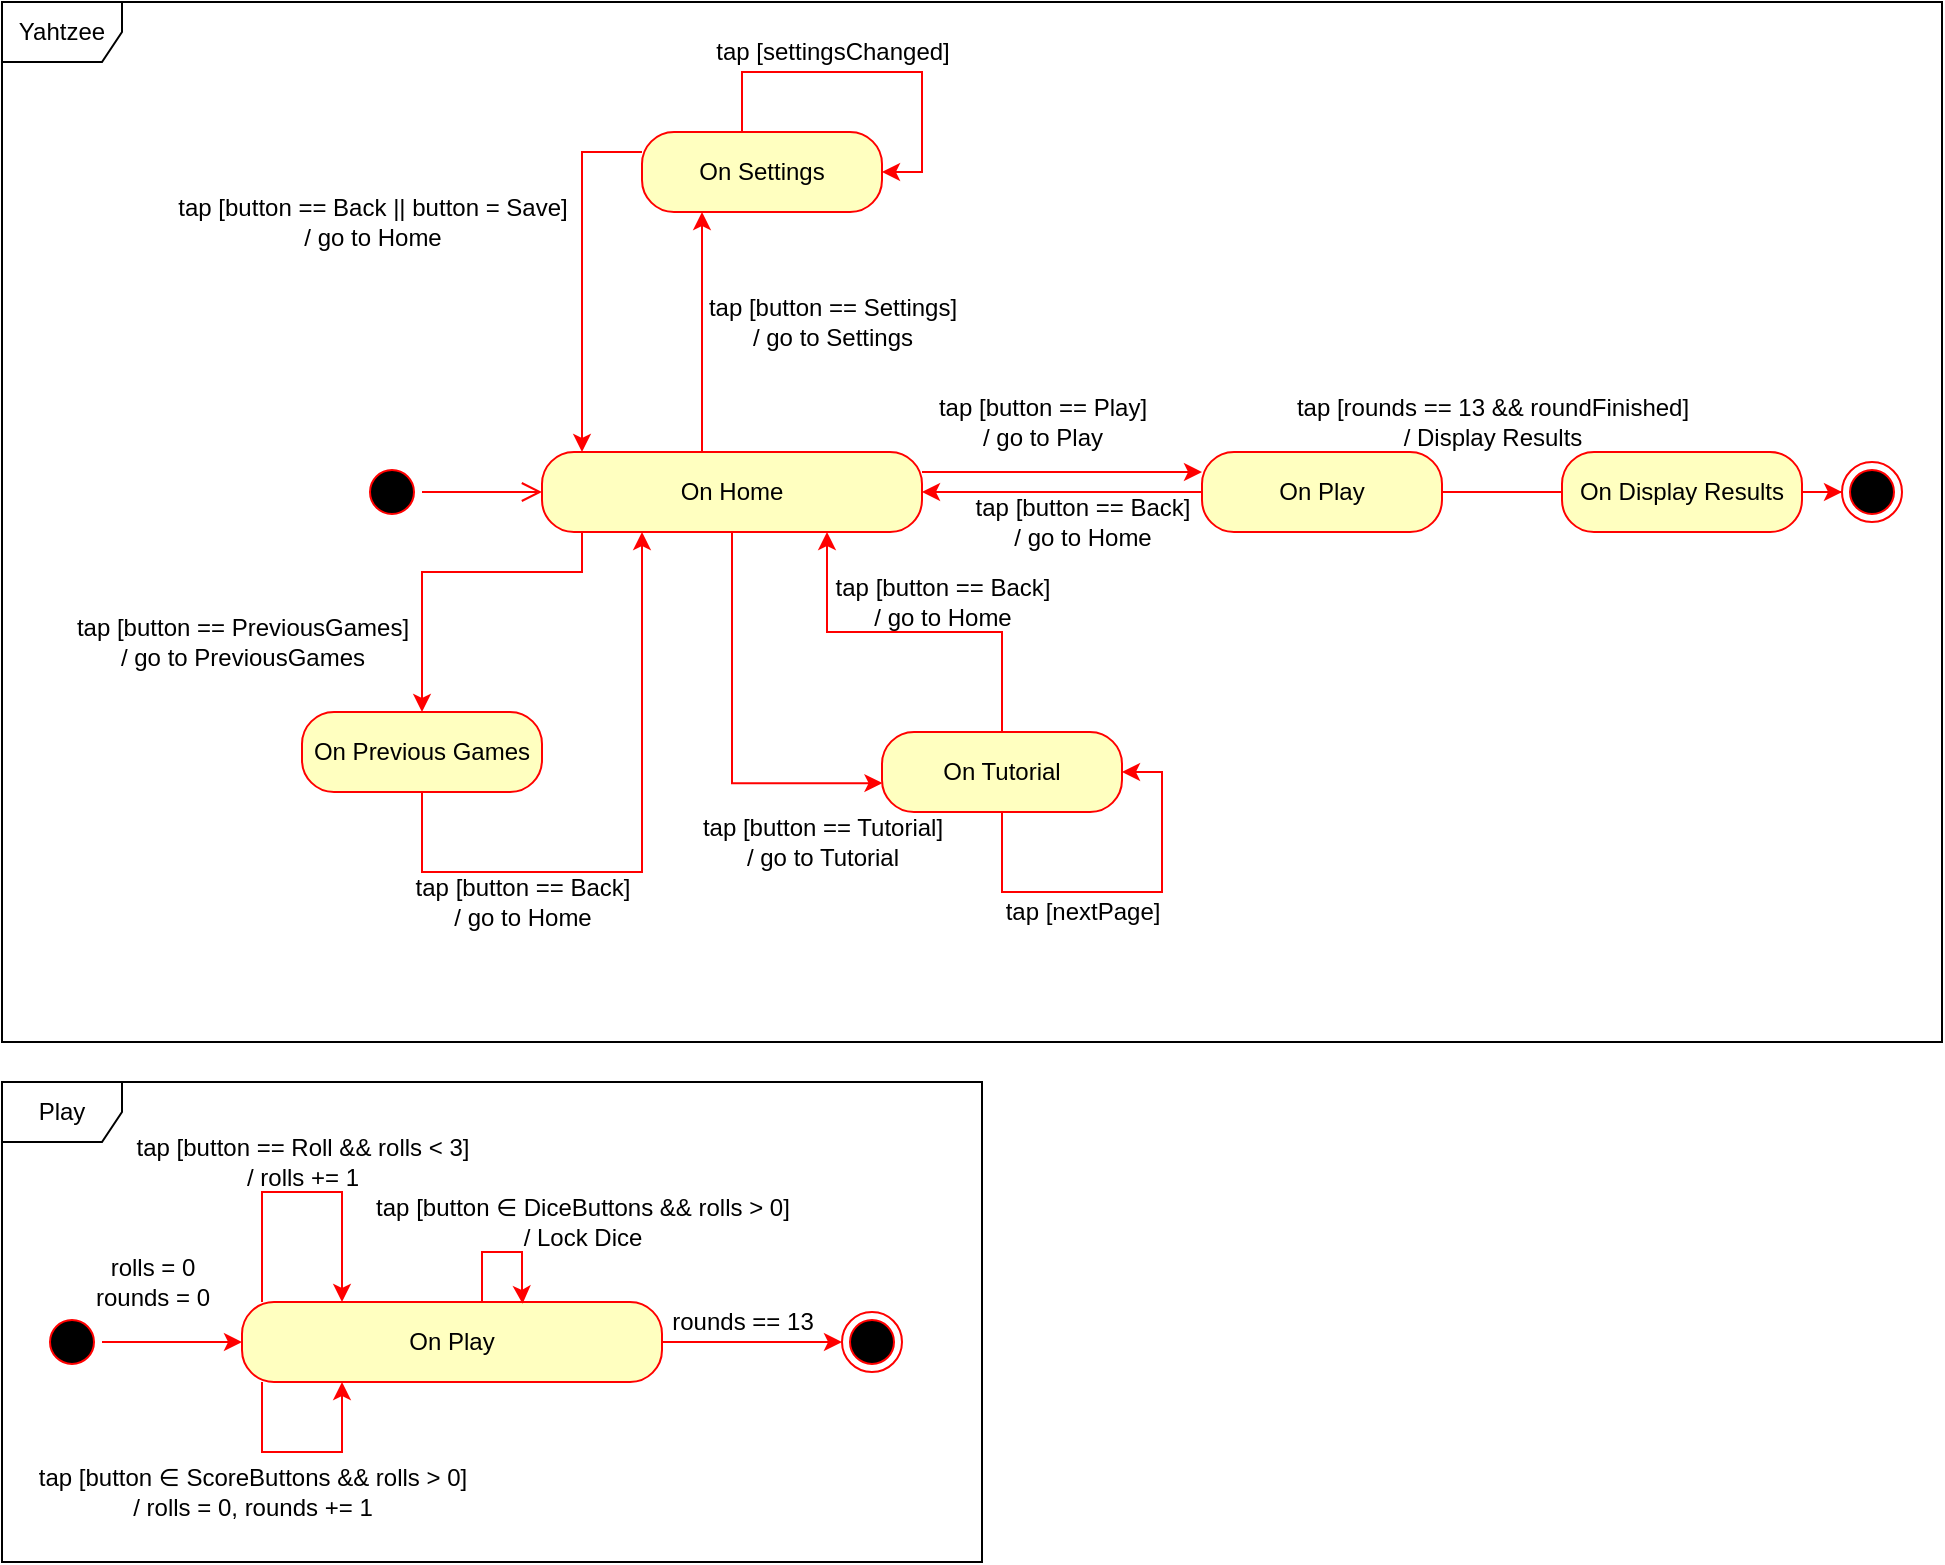 <mxfile version="19.0.3" type="device"><diagram name="Page-1" id="58cdce13-f638-feb5-8d6f-7d28b1aa9fa0"><mxGraphModel dx="1422" dy="1707" grid="1" gridSize="10" guides="1" tooltips="1" connect="1" arrows="1" fold="1" page="1" pageScale="1" pageWidth="1100" pageHeight="850" background="none" math="0" shadow="0"><root><mxCell id="0"/><mxCell id="1" parent="0"/><mxCell id="PGEAeUygdj9v4tXe2RJQ-1" value="" style="ellipse;html=1;shape=startState;fillColor=#000000;strokeColor=#ff0000;" parent="1" vertex="1"><mxGeometry x="220" y="-605" width="30" height="30" as="geometry"/></mxCell><mxCell id="PGEAeUygdj9v4tXe2RJQ-2" value="" style="edgeStyle=orthogonalEdgeStyle;html=1;verticalAlign=bottom;endArrow=open;endSize=8;strokeColor=#ff0000;rounded=0;" parent="1" source="PGEAeUygdj9v4tXe2RJQ-1" target="PGEAeUygdj9v4tXe2RJQ-5" edge="1"><mxGeometry relative="1" as="geometry"><mxPoint x="375" y="-560" as="targetPoint"/></mxGeometry></mxCell><mxCell id="PGEAeUygdj9v4tXe2RJQ-24" style="edgeStyle=orthogonalEdgeStyle;rounded=0;orthogonalLoop=1;jettySize=auto;html=1;strokeColor=#FF0000;entryX=0.5;entryY=0;entryDx=0;entryDy=0;" parent="1" source="PGEAeUygdj9v4tXe2RJQ-5" target="PGEAeUygdj9v4tXe2RJQ-9" edge="1"><mxGeometry relative="1" as="geometry"><mxPoint x="320" y="-510" as="targetPoint"/><Array as="points"><mxPoint x="330" y="-550"/><mxPoint x="250" y="-550"/></Array></mxGeometry></mxCell><mxCell id="PGEAeUygdj9v4tXe2RJQ-27" style="edgeStyle=orthogonalEdgeStyle;rounded=0;orthogonalLoop=1;jettySize=auto;html=1;strokeColor=#FF0000;" parent="1" source="PGEAeUygdj9v4tXe2RJQ-5" target="PGEAeUygdj9v4tXe2RJQ-7" edge="1"><mxGeometry relative="1" as="geometry"><Array as="points"><mxPoint x="390" y="-650"/><mxPoint x="390" y="-650"/></Array></mxGeometry></mxCell><mxCell id="PGEAeUygdj9v4tXe2RJQ-33" style="edgeStyle=orthogonalEdgeStyle;rounded=0;orthogonalLoop=1;jettySize=auto;html=1;entryX=0.002;entryY=0.639;entryDx=0;entryDy=0;entryPerimeter=0;strokeColor=#FF0000;" parent="1" source="PGEAeUygdj9v4tXe2RJQ-5" target="PGEAeUygdj9v4tXe2RJQ-14" edge="1"><mxGeometry relative="1" as="geometry"/></mxCell><mxCell id="PGEAeUygdj9v4tXe2RJQ-40" style="edgeStyle=orthogonalEdgeStyle;rounded=0;orthogonalLoop=1;jettySize=auto;html=1;strokeColor=#FF0000;" parent="1" source="PGEAeUygdj9v4tXe2RJQ-5" target="PGEAeUygdj9v4tXe2RJQ-38" edge="1"><mxGeometry relative="1" as="geometry"><Array as="points"><mxPoint x="570" y="-600"/><mxPoint x="570" y="-600"/></Array></mxGeometry></mxCell><mxCell id="PGEAeUygdj9v4tXe2RJQ-5" value="On Home" style="rounded=1;whiteSpace=wrap;html=1;arcSize=40;fontColor=#000000;fillColor=#ffffc0;strokeColor=#ff0000;" parent="1" vertex="1"><mxGeometry x="310" y="-610" width="190" height="40" as="geometry"/></mxCell><mxCell id="PGEAeUygdj9v4tXe2RJQ-28" style="edgeStyle=orthogonalEdgeStyle;rounded=0;orthogonalLoop=1;jettySize=auto;html=1;strokeColor=#FF0000;" parent="1" source="PGEAeUygdj9v4tXe2RJQ-7" target="PGEAeUygdj9v4tXe2RJQ-5" edge="1"><mxGeometry relative="1" as="geometry"><Array as="points"><mxPoint x="330" y="-760"/></Array></mxGeometry></mxCell><mxCell id="PGEAeUygdj9v4tXe2RJQ-29" style="edgeStyle=orthogonalEdgeStyle;rounded=0;orthogonalLoop=1;jettySize=auto;html=1;strokeColor=#FF0000;entryX=1;entryY=0.5;entryDx=0;entryDy=0;" parent="1" source="PGEAeUygdj9v4tXe2RJQ-7" target="PGEAeUygdj9v4tXe2RJQ-7" edge="1"><mxGeometry relative="1" as="geometry"><mxPoint x="480" y="-800" as="targetPoint"/><Array as="points"><mxPoint x="410" y="-800"/><mxPoint x="500" y="-800"/><mxPoint x="500" y="-750"/></Array></mxGeometry></mxCell><mxCell id="PGEAeUygdj9v4tXe2RJQ-7" value="On Settings" style="rounded=1;whiteSpace=wrap;html=1;arcSize=40;fontColor=#000000;fillColor=#ffffc0;strokeColor=#ff0000;" parent="1" vertex="1"><mxGeometry x="360" y="-770" width="120" height="40" as="geometry"/></mxCell><mxCell id="PGEAeUygdj9v4tXe2RJQ-25" style="edgeStyle=orthogonalEdgeStyle;rounded=0;orthogonalLoop=1;jettySize=auto;html=1;strokeColor=#FF0000;" parent="1" source="PGEAeUygdj9v4tXe2RJQ-9" target="PGEAeUygdj9v4tXe2RJQ-5" edge="1"><mxGeometry relative="1" as="geometry"><Array as="points"><mxPoint x="250" y="-400"/><mxPoint x="360" y="-400"/></Array></mxGeometry></mxCell><mxCell id="PGEAeUygdj9v4tXe2RJQ-9" value="On Previous Games" style="rounded=1;whiteSpace=wrap;html=1;arcSize=40;fontColor=#000000;fillColor=#ffffc0;strokeColor=#ff0000;" parent="1" vertex="1"><mxGeometry x="190" y="-480" width="120" height="40" as="geometry"/></mxCell><mxCell id="PGEAeUygdj9v4tXe2RJQ-35" style="edgeStyle=orthogonalEdgeStyle;rounded=0;orthogonalLoop=1;jettySize=auto;html=1;entryX=0.75;entryY=1;entryDx=0;entryDy=0;strokeColor=#FF0000;" parent="1" source="PGEAeUygdj9v4tXe2RJQ-14" target="PGEAeUygdj9v4tXe2RJQ-5" edge="1"><mxGeometry relative="1" as="geometry"/></mxCell><mxCell id="PGEAeUygdj9v4tXe2RJQ-14" value="On Tutorial" style="rounded=1;whiteSpace=wrap;html=1;arcSize=40;fontColor=#000000;fillColor=#ffffc0;strokeColor=#ff0000;" parent="1" vertex="1"><mxGeometry x="480" y="-470" width="120" height="40" as="geometry"/></mxCell><mxCell id="PGEAeUygdj9v4tXe2RJQ-19" value="tap [button == Settings] &lt;br&gt;/ go to Settings" style="text;html=1;align=center;verticalAlign=middle;resizable=0;points=[];autosize=1;strokeColor=none;fillColor=none;" parent="1" vertex="1"><mxGeometry x="385" y="-690" width="140" height="30" as="geometry"/></mxCell><mxCell id="PGEAeUygdj9v4tXe2RJQ-21" value="tap [button == Back || button = Save] &lt;br&gt;/ go to Home" style="text;html=1;align=center;verticalAlign=middle;resizable=0;points=[];autosize=1;strokeColor=none;fillColor=none;" parent="1" vertex="1"><mxGeometry x="120" y="-740" width="210" height="30" as="geometry"/></mxCell><mxCell id="PGEAeUygdj9v4tXe2RJQ-22" value="tap [settingsChanged]" style="text;html=1;align=center;verticalAlign=middle;resizable=0;points=[];autosize=1;strokeColor=none;fillColor=none;" parent="1" vertex="1"><mxGeometry x="390" y="-820" width="130" height="20" as="geometry"/></mxCell><mxCell id="PGEAeUygdj9v4tXe2RJQ-30" value="tap [button == PreviousGames] &lt;br&gt;/ go to PreviousGames" style="text;html=1;align=center;verticalAlign=middle;resizable=0;points=[];autosize=1;strokeColor=none;fillColor=none;" parent="1" vertex="1"><mxGeometry x="70" y="-530" width="180" height="30" as="geometry"/></mxCell><mxCell id="PGEAeUygdj9v4tXe2RJQ-31" value="tap [button == Back] &lt;br&gt;/ go to Home" style="text;html=1;align=center;verticalAlign=middle;resizable=0;points=[];autosize=1;strokeColor=none;fillColor=none;" parent="1" vertex="1"><mxGeometry x="240" y="-400" width="120" height="30" as="geometry"/></mxCell><mxCell id="PGEAeUygdj9v4tXe2RJQ-34" value="tap [button == Tutorial] &lt;br&gt;/ go to Tutorial" style="text;html=1;align=center;verticalAlign=middle;resizable=0;points=[];autosize=1;strokeColor=none;fillColor=none;" parent="1" vertex="1"><mxGeometry x="380" y="-430" width="140" height="30" as="geometry"/></mxCell><mxCell id="PGEAeUygdj9v4tXe2RJQ-37" value="tap [button == Back] &lt;br&gt;/ go to Home" style="text;html=1;align=center;verticalAlign=middle;resizable=0;points=[];autosize=1;strokeColor=none;fillColor=none;" parent="1" vertex="1"><mxGeometry x="450" y="-550" width="120" height="30" as="geometry"/></mxCell><mxCell id="PGEAeUygdj9v4tXe2RJQ-43" style="edgeStyle=orthogonalEdgeStyle;rounded=0;orthogonalLoop=1;jettySize=auto;html=1;entryX=1;entryY=0.5;entryDx=0;entryDy=0;strokeColor=#FF0000;" parent="1" source="PGEAeUygdj9v4tXe2RJQ-38" target="PGEAeUygdj9v4tXe2RJQ-5" edge="1"><mxGeometry relative="1" as="geometry"><Array as="points"><mxPoint x="570" y="-590"/><mxPoint x="570" y="-590"/></Array></mxGeometry></mxCell><mxCell id="PGEAeUygdj9v4tXe2RJQ-46" style="edgeStyle=orthogonalEdgeStyle;rounded=0;orthogonalLoop=1;jettySize=auto;html=1;strokeColor=#FF0000;" parent="1" source="PGEAeUygdj9v4tXe2RJQ-38" edge="1"><mxGeometry relative="1" as="geometry"><mxPoint x="830" y="-590" as="targetPoint"/></mxGeometry></mxCell><mxCell id="PGEAeUygdj9v4tXe2RJQ-38" value="On Play" style="rounded=1;whiteSpace=wrap;html=1;arcSize=40;fontColor=#000000;fillColor=#ffffc0;strokeColor=#ff0000;" parent="1" vertex="1"><mxGeometry x="640" y="-610" width="120" height="40" as="geometry"/></mxCell><mxCell id="PGEAeUygdj9v4tXe2RJQ-42" value="tap [button == Play] &lt;br&gt;/ go to Play" style="text;html=1;align=center;verticalAlign=middle;resizable=0;points=[];autosize=1;strokeColor=none;fillColor=none;" parent="1" vertex="1"><mxGeometry x="500" y="-640" width="120" height="30" as="geometry"/></mxCell><mxCell id="PGEAeUygdj9v4tXe2RJQ-44" value="tap [button == Back] &lt;br&gt;/ go to Home" style="text;html=1;align=center;verticalAlign=middle;resizable=0;points=[];autosize=1;strokeColor=none;fillColor=none;" parent="1" vertex="1"><mxGeometry x="520" y="-590" width="120" height="30" as="geometry"/></mxCell><mxCell id="PGEAeUygdj9v4tXe2RJQ-50" style="edgeStyle=orthogonalEdgeStyle;rounded=0;orthogonalLoop=1;jettySize=auto;html=1;entryX=0;entryY=0.5;entryDx=0;entryDy=0;strokeColor=#FF0000;" parent="1" source="PGEAeUygdj9v4tXe2RJQ-47" target="PGEAeUygdj9v4tXe2RJQ-49" edge="1"><mxGeometry relative="1" as="geometry"/></mxCell><mxCell id="PGEAeUygdj9v4tXe2RJQ-47" value="On Display Results" style="rounded=1;whiteSpace=wrap;html=1;arcSize=40;fontColor=#000000;fillColor=#ffffc0;strokeColor=#ff0000;" parent="1" vertex="1"><mxGeometry x="820" y="-610" width="120" height="40" as="geometry"/></mxCell><mxCell id="PGEAeUygdj9v4tXe2RJQ-49" value="" style="ellipse;html=1;shape=endState;fillColor=#000000;strokeColor=#ff0000;" parent="1" vertex="1"><mxGeometry x="960" y="-605" width="30" height="30" as="geometry"/></mxCell><mxCell id="PGEAeUygdj9v4tXe2RJQ-51" value="tap [rounds == 13 &amp;amp;&amp;amp; roundFinished] &lt;br&gt;/ Display Results" style="text;html=1;align=center;verticalAlign=middle;resizable=0;points=[];autosize=1;strokeColor=none;fillColor=none;" parent="1" vertex="1"><mxGeometry x="680" y="-640" width="210" height="30" as="geometry"/></mxCell><mxCell id="_z_igdhSdqP0KDA7rZ_S-1" value="Yahtzee" style="shape=umlFrame;whiteSpace=wrap;html=1;" parent="1" vertex="1"><mxGeometry x="40" y="-835" width="970" height="520" as="geometry"/></mxCell><mxCell id="_z_igdhSdqP0KDA7rZ_S-7" style="edgeStyle=orthogonalEdgeStyle;rounded=0;orthogonalLoop=1;jettySize=auto;html=1;strokeColor=#FF0000;" parent="1" source="_z_igdhSdqP0KDA7rZ_S-3" target="_z_igdhSdqP0KDA7rZ_S-5" edge="1"><mxGeometry relative="1" as="geometry"/></mxCell><mxCell id="_z_igdhSdqP0KDA7rZ_S-3" value="" style="ellipse;html=1;shape=startState;fillColor=#000000;strokeColor=#ff0000;" parent="1" vertex="1"><mxGeometry x="60" y="-180" width="30" height="30" as="geometry"/></mxCell><mxCell id="_z_igdhSdqP0KDA7rZ_S-18" style="edgeStyle=orthogonalEdgeStyle;rounded=0;orthogonalLoop=1;jettySize=auto;html=1;entryX=0;entryY=0.5;entryDx=0;entryDy=0;strokeColor=#FF0000;" parent="1" source="_z_igdhSdqP0KDA7rZ_S-5" target="_z_igdhSdqP0KDA7rZ_S-16" edge="1"><mxGeometry relative="1" as="geometry"/></mxCell><mxCell id="_z_igdhSdqP0KDA7rZ_S-5" value="On Play&lt;br&gt;" style="rounded=1;whiteSpace=wrap;html=1;arcSize=40;fontColor=#000000;fillColor=#ffffc0;strokeColor=#ff0000;" parent="1" vertex="1"><mxGeometry x="160" y="-185" width="210" height="40" as="geometry"/></mxCell><mxCell id="_z_igdhSdqP0KDA7rZ_S-8" style="edgeStyle=orthogonalEdgeStyle;rounded=0;orthogonalLoop=1;jettySize=auto;html=1;strokeColor=#FF0000;" parent="1" source="_z_igdhSdqP0KDA7rZ_S-5" target="_z_igdhSdqP0KDA7rZ_S-5" edge="1"><mxGeometry relative="1" as="geometry"><Array as="points"><mxPoint x="170" y="-240"/><mxPoint x="210" y="-240"/></Array></mxGeometry></mxCell><mxCell id="_z_igdhSdqP0KDA7rZ_S-9" value="tap [button == Roll &amp;amp;&amp;amp; rolls &amp;lt; 3] &lt;br&gt;/ rolls += 1" style="text;html=1;align=center;verticalAlign=middle;resizable=0;points=[];autosize=1;strokeColor=none;fillColor=none;" parent="1" vertex="1"><mxGeometry x="100" y="-270" width="180" height="30" as="geometry"/></mxCell><mxCell id="_z_igdhSdqP0KDA7rZ_S-10" value="rolls = 0&lt;br&gt;rounds = 0" style="text;html=1;align=center;verticalAlign=middle;resizable=0;points=[];autosize=1;strokeColor=none;fillColor=none;" parent="1" vertex="1"><mxGeometry x="80" y="-210" width="70" height="30" as="geometry"/></mxCell><mxCell id="_z_igdhSdqP0KDA7rZ_S-11" style="edgeStyle=orthogonalEdgeStyle;rounded=0;orthogonalLoop=1;jettySize=auto;html=1;strokeColor=#FF0000;" parent="1" source="_z_igdhSdqP0KDA7rZ_S-5" target="_z_igdhSdqP0KDA7rZ_S-5" edge="1"><mxGeometry relative="1" as="geometry"><mxPoint x="250" y="-140" as="targetPoint"/><Array as="points"><mxPoint x="170" y="-110"/><mxPoint x="210" y="-110"/></Array></mxGeometry></mxCell><mxCell id="_z_igdhSdqP0KDA7rZ_S-12" value="tap [button ∈ ScoreButtons &amp;amp;&amp;amp; rolls &amp;gt; 0] &lt;br&gt;/ rolls = 0, rounds += 1" style="text;html=1;align=center;verticalAlign=middle;resizable=0;points=[];autosize=1;strokeColor=none;fillColor=none;" parent="1" vertex="1"><mxGeometry x="50" y="-105" width="230" height="30" as="geometry"/></mxCell><mxCell id="_z_igdhSdqP0KDA7rZ_S-14" style="edgeStyle=orthogonalEdgeStyle;rounded=0;orthogonalLoop=1;jettySize=auto;html=1;strokeColor=#FF0000;entryX=0.668;entryY=0.022;entryDx=0;entryDy=0;entryPerimeter=0;" parent="1" source="_z_igdhSdqP0KDA7rZ_S-5" target="_z_igdhSdqP0KDA7rZ_S-5" edge="1"><mxGeometry relative="1" as="geometry"><mxPoint x="300" y="-190" as="targetPoint"/><Array as="points"><mxPoint x="280" y="-210"/><mxPoint x="300" y="-210"/><mxPoint x="300" y="-190"/><mxPoint x="300" y="-190"/></Array></mxGeometry></mxCell><mxCell id="_z_igdhSdqP0KDA7rZ_S-15" value="tap [button ∈ DiceButtons &amp;amp;&amp;amp; rolls &amp;gt; 0] &lt;br&gt;/ Lock Dice" style="text;html=1;align=center;verticalAlign=middle;resizable=0;points=[];autosize=1;strokeColor=none;fillColor=none;" parent="1" vertex="1"><mxGeometry x="220" y="-240" width="220" height="30" as="geometry"/></mxCell><mxCell id="_z_igdhSdqP0KDA7rZ_S-16" value="" style="ellipse;html=1;shape=endState;fillColor=#000000;strokeColor=#ff0000;" parent="1" vertex="1"><mxGeometry x="460" y="-180" width="30" height="30" as="geometry"/></mxCell><mxCell id="_z_igdhSdqP0KDA7rZ_S-19" value="rounds == 13" style="text;html=1;align=center;verticalAlign=middle;resizable=0;points=[];autosize=1;strokeColor=none;fillColor=none;" parent="1" vertex="1"><mxGeometry x="365" y="-185" width="90" height="20" as="geometry"/></mxCell><mxCell id="_z_igdhSdqP0KDA7rZ_S-22" value="Play" style="shape=umlFrame;whiteSpace=wrap;html=1;" parent="1" vertex="1"><mxGeometry x="40" y="-295" width="490" height="240" as="geometry"/></mxCell><mxCell id="e5otSkWaALiazd4-NBOW-1" style="edgeStyle=orthogonalEdgeStyle;rounded=0;orthogonalLoop=1;jettySize=auto;html=1;entryX=1;entryY=0.5;entryDx=0;entryDy=0;strokeColor=#FF0000;" edge="1" parent="1" source="PGEAeUygdj9v4tXe2RJQ-14" target="PGEAeUygdj9v4tXe2RJQ-14"><mxGeometry relative="1" as="geometry"><Array as="points"><mxPoint x="540" y="-390"/><mxPoint x="620" y="-390"/><mxPoint x="620" y="-450"/></Array></mxGeometry></mxCell><mxCell id="e5otSkWaALiazd4-NBOW-2" value="tap [nextPage]" style="text;html=1;align=center;verticalAlign=middle;resizable=0;points=[];autosize=1;strokeColor=none;fillColor=none;" vertex="1" parent="1"><mxGeometry x="535" y="-390" width="90" height="20" as="geometry"/></mxCell></root></mxGraphModel></diagram></mxfile>